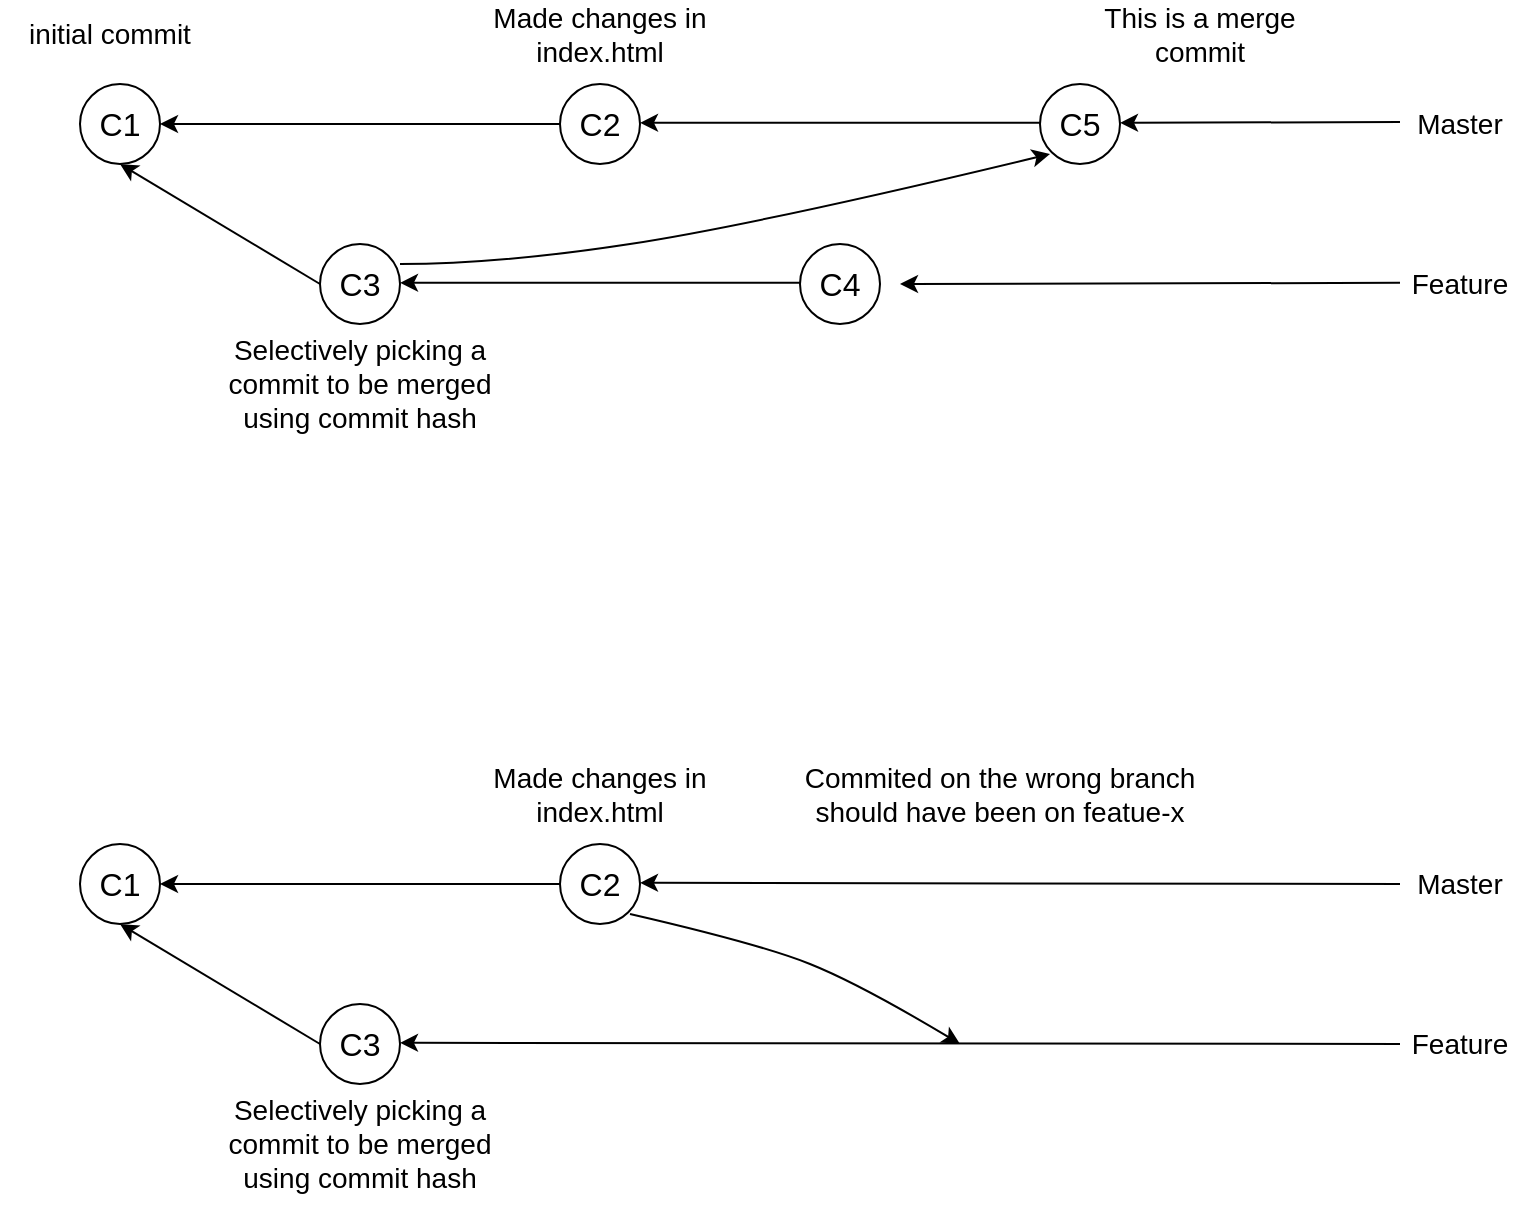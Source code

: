 <mxfile>
    <diagram id="JngGd3E10ZpYppkr5IZ-" name="Page-1">
        <mxGraphModel dx="808" dy="473" grid="1" gridSize="10" guides="1" tooltips="1" connect="1" arrows="1" fold="1" page="1" pageScale="1" pageWidth="850" pageHeight="1100" math="0" shadow="0">
            <root>
                <mxCell id="0"/>
                <mxCell id="1" parent="0"/>
                <mxCell id="2" value="" style="group" vertex="1" connectable="0" parent="1">
                    <mxGeometry x="40" y="160" width="760" height="220" as="geometry"/>
                </mxCell>
                <mxCell id="3" value="" style="ellipse;whiteSpace=wrap;html=1;aspect=fixed;" vertex="1" parent="2">
                    <mxGeometry x="40" y="40" width="40" height="40" as="geometry"/>
                </mxCell>
                <mxCell id="4" value="" style="ellipse;whiteSpace=wrap;html=1;aspect=fixed;" vertex="1" parent="2">
                    <mxGeometry x="400" y="120" width="40" height="40" as="geometry"/>
                </mxCell>
                <mxCell id="5" value="" style="ellipse;whiteSpace=wrap;html=1;aspect=fixed;" vertex="1" parent="2">
                    <mxGeometry x="160" y="120" width="40" height="40" as="geometry"/>
                </mxCell>
                <mxCell id="6" value="" style="ellipse;whiteSpace=wrap;html=1;aspect=fixed;" vertex="1" parent="2">
                    <mxGeometry x="520" y="40" width="40" height="40" as="geometry"/>
                </mxCell>
                <mxCell id="7" value="" style="ellipse;whiteSpace=wrap;html=1;aspect=fixed;" vertex="1" parent="2">
                    <mxGeometry x="280" y="40" width="40" height="40" as="geometry"/>
                </mxCell>
                <mxCell id="8" value="" style="endArrow=classic;html=1;exitX=0;exitY=0.5;exitDx=0;exitDy=0;entryX=1;entryY=0.5;entryDx=0;entryDy=0;" edge="1" parent="2" source="7" target="3">
                    <mxGeometry width="50" height="50" relative="1" as="geometry">
                        <mxPoint x="100" y="100" as="sourcePoint"/>
                        <mxPoint x="150" y="50" as="targetPoint"/>
                    </mxGeometry>
                </mxCell>
                <mxCell id="9" value="" style="endArrow=classic;html=1;exitX=0;exitY=0.5;exitDx=0;exitDy=0;entryX=1;entryY=0.5;entryDx=0;entryDy=0;" edge="1" parent="2">
                    <mxGeometry width="50" height="50" relative="1" as="geometry">
                        <mxPoint x="520" y="59.41" as="sourcePoint"/>
                        <mxPoint x="320" y="59.41" as="targetPoint"/>
                    </mxGeometry>
                </mxCell>
                <mxCell id="10" value="" style="endArrow=classic;html=1;exitX=0;exitY=0.5;exitDx=0;exitDy=0;entryX=1;entryY=0.5;entryDx=0;entryDy=0;" edge="1" parent="2">
                    <mxGeometry width="50" height="50" relative="1" as="geometry">
                        <mxPoint x="400" y="139.41" as="sourcePoint"/>
                        <mxPoint x="200" y="139.41" as="targetPoint"/>
                    </mxGeometry>
                </mxCell>
                <mxCell id="11" value="" style="endArrow=classic;html=1;exitX=0;exitY=0.5;exitDx=0;exitDy=0;entryX=1;entryY=0.5;entryDx=0;entryDy=0;" edge="1" parent="2" source="5">
                    <mxGeometry width="50" height="50" relative="1" as="geometry">
                        <mxPoint x="260" y="80" as="sourcePoint"/>
                        <mxPoint x="60" y="80" as="targetPoint"/>
                    </mxGeometry>
                </mxCell>
                <mxCell id="13" value="&lt;font size=&quot;3&quot;&gt;C1&lt;/font&gt;" style="text;html=1;strokeColor=none;fillColor=none;align=center;verticalAlign=middle;whiteSpace=wrap;rounded=0;" vertex="1" parent="2">
                    <mxGeometry x="30" y="45" width="60" height="30" as="geometry"/>
                </mxCell>
                <mxCell id="14" value="&lt;font size=&quot;3&quot;&gt;C5&lt;/font&gt;" style="text;html=1;strokeColor=none;fillColor=none;align=center;verticalAlign=middle;whiteSpace=wrap;rounded=0;" vertex="1" parent="2">
                    <mxGeometry x="510" y="45" width="60" height="30" as="geometry"/>
                </mxCell>
                <mxCell id="15" value="&lt;font size=&quot;3&quot;&gt;C4&lt;/font&gt;" style="text;html=1;strokeColor=none;fillColor=none;align=center;verticalAlign=middle;whiteSpace=wrap;rounded=0;" vertex="1" parent="2">
                    <mxGeometry x="390" y="125" width="60" height="30" as="geometry"/>
                </mxCell>
                <mxCell id="16" value="&lt;font size=&quot;3&quot;&gt;C3&lt;/font&gt;" style="text;html=1;strokeColor=none;fillColor=none;align=center;verticalAlign=middle;whiteSpace=wrap;rounded=0;" vertex="1" parent="2">
                    <mxGeometry x="150" y="125" width="60" height="30" as="geometry"/>
                </mxCell>
                <mxCell id="17" value="&lt;font size=&quot;3&quot;&gt;C2&lt;/font&gt;" style="text;html=1;strokeColor=none;fillColor=none;align=center;verticalAlign=middle;whiteSpace=wrap;rounded=0;" vertex="1" parent="2">
                    <mxGeometry x="270" y="45" width="60" height="30" as="geometry"/>
                </mxCell>
                <mxCell id="18" value="Master" style="text;html=1;strokeColor=none;fillColor=none;align=center;verticalAlign=middle;whiteSpace=wrap;rounded=0;fontSize=14;" vertex="1" parent="2">
                    <mxGeometry x="700" y="45" width="60" height="30" as="geometry"/>
                </mxCell>
                <mxCell id="19" value="" style="endArrow=classic;html=1;exitX=0;exitY=0.5;exitDx=0;exitDy=0;entryX=1;entryY=0.5;entryDx=0;entryDy=0;" edge="1" parent="2" target="15">
                    <mxGeometry width="50" height="50" relative="1" as="geometry">
                        <mxPoint x="700" y="139.41" as="sourcePoint"/>
                        <mxPoint x="500" y="139.41" as="targetPoint"/>
                    </mxGeometry>
                </mxCell>
                <mxCell id="20" value="" style="endArrow=classic;html=1;entryX=1;entryY=0.5;entryDx=0;entryDy=0;" edge="1" parent="2">
                    <mxGeometry width="50" height="50" relative="1" as="geometry">
                        <mxPoint x="700" y="59" as="sourcePoint"/>
                        <mxPoint x="560" y="59.41" as="targetPoint"/>
                    </mxGeometry>
                </mxCell>
                <mxCell id="21" value="Feature" style="text;html=1;strokeColor=none;fillColor=none;align=center;verticalAlign=middle;whiteSpace=wrap;rounded=0;fontSize=14;" vertex="1" parent="2">
                    <mxGeometry x="700" y="125" width="60" height="30" as="geometry"/>
                </mxCell>
                <mxCell id="23" value="Made changes in index.html" style="text;html=1;strokeColor=none;fillColor=none;align=center;verticalAlign=middle;whiteSpace=wrap;rounded=0;fontSize=14;" vertex="1" parent="2">
                    <mxGeometry x="245" width="110" height="30" as="geometry"/>
                </mxCell>
                <mxCell id="24" value="This is a merge commit" style="text;html=1;strokeColor=none;fillColor=none;align=center;verticalAlign=middle;whiteSpace=wrap;rounded=0;fontSize=14;" vertex="1" parent="2">
                    <mxGeometry x="550" width="100" height="30" as="geometry"/>
                </mxCell>
                <mxCell id="26" value="initial commit" style="text;html=1;strokeColor=none;fillColor=none;align=center;verticalAlign=middle;whiteSpace=wrap;rounded=0;fontSize=14;" vertex="1" parent="2">
                    <mxGeometry width="110" height="30" as="geometry"/>
                </mxCell>
                <mxCell id="27" value="" style="curved=1;endArrow=classic;html=1;entryX=0.25;entryY=1;entryDx=0;entryDy=0;" edge="1" parent="2" target="14">
                    <mxGeometry width="50" height="50" relative="1" as="geometry">
                        <mxPoint x="200" y="130" as="sourcePoint"/>
                        <mxPoint x="250" y="80" as="targetPoint"/>
                        <Array as="points">
                            <mxPoint x="250" y="130"/>
                            <mxPoint x="380" y="110"/>
                        </Array>
                    </mxGeometry>
                </mxCell>
                <mxCell id="28" value="&lt;font style=&quot;font-size: 14px;&quot;&gt;Selectively picking a commit to be merged using commit hash&lt;/font&gt;" style="text;html=1;strokeColor=none;fillColor=none;align=center;verticalAlign=middle;whiteSpace=wrap;rounded=0;" vertex="1" parent="2">
                    <mxGeometry x="100" y="160" width="160" height="60" as="geometry"/>
                </mxCell>
                <mxCell id="29" value="" style="ellipse;whiteSpace=wrap;html=1;aspect=fixed;" vertex="1" parent="1">
                    <mxGeometry x="80" y="580" width="40" height="40" as="geometry"/>
                </mxCell>
                <mxCell id="31" value="" style="ellipse;whiteSpace=wrap;html=1;aspect=fixed;" vertex="1" parent="1">
                    <mxGeometry x="200" y="660" width="40" height="40" as="geometry"/>
                </mxCell>
                <mxCell id="33" value="" style="ellipse;whiteSpace=wrap;html=1;aspect=fixed;" vertex="1" parent="1">
                    <mxGeometry x="320" y="580" width="40" height="40" as="geometry"/>
                </mxCell>
                <mxCell id="34" value="" style="endArrow=classic;html=1;exitX=0;exitY=0.5;exitDx=0;exitDy=0;entryX=1;entryY=0.5;entryDx=0;entryDy=0;" edge="1" source="33" target="29" parent="1">
                    <mxGeometry width="50" height="50" relative="1" as="geometry">
                        <mxPoint x="100" y="480" as="sourcePoint"/>
                        <mxPoint x="150" y="430" as="targetPoint"/>
                    </mxGeometry>
                </mxCell>
                <mxCell id="35" value="" style="endArrow=classic;html=1;exitX=0;exitY=0.5;exitDx=0;exitDy=0;entryX=1;entryY=0.5;entryDx=0;entryDy=0;" edge="1" parent="1" source="43">
                    <mxGeometry width="50" height="50" relative="1" as="geometry">
                        <mxPoint x="560" y="599.41" as="sourcePoint"/>
                        <mxPoint x="360" y="599.41" as="targetPoint"/>
                    </mxGeometry>
                </mxCell>
                <mxCell id="36" value="" style="endArrow=classic;html=1;exitX=0;exitY=0.5;exitDx=0;exitDy=0;entryX=1;entryY=0.5;entryDx=0;entryDy=0;" edge="1" parent="1" source="46">
                    <mxGeometry width="50" height="50" relative="1" as="geometry">
                        <mxPoint x="440" y="679.41" as="sourcePoint"/>
                        <mxPoint x="240" y="679.41" as="targetPoint"/>
                    </mxGeometry>
                </mxCell>
                <mxCell id="37" value="" style="endArrow=classic;html=1;exitX=0;exitY=0.5;exitDx=0;exitDy=0;entryX=1;entryY=0.5;entryDx=0;entryDy=0;" edge="1" source="31" parent="1">
                    <mxGeometry width="50" height="50" relative="1" as="geometry">
                        <mxPoint x="260" y="460" as="sourcePoint"/>
                        <mxPoint x="100" y="620" as="targetPoint"/>
                    </mxGeometry>
                </mxCell>
                <mxCell id="38" value="&lt;font size=&quot;3&quot;&gt;C1&lt;/font&gt;" style="text;html=1;strokeColor=none;fillColor=none;align=center;verticalAlign=middle;whiteSpace=wrap;rounded=0;" vertex="1" parent="1">
                    <mxGeometry x="70" y="585" width="60" height="30" as="geometry"/>
                </mxCell>
                <mxCell id="41" value="&lt;font size=&quot;3&quot;&gt;C3&lt;/font&gt;" style="text;html=1;strokeColor=none;fillColor=none;align=center;verticalAlign=middle;whiteSpace=wrap;rounded=0;" vertex="1" parent="1">
                    <mxGeometry x="190" y="665" width="60" height="30" as="geometry"/>
                </mxCell>
                <mxCell id="42" value="&lt;font size=&quot;3&quot;&gt;C2&lt;/font&gt;" style="text;html=1;strokeColor=none;fillColor=none;align=center;verticalAlign=middle;whiteSpace=wrap;rounded=0;" vertex="1" parent="1">
                    <mxGeometry x="310" y="585" width="60" height="30" as="geometry"/>
                </mxCell>
                <mxCell id="43" value="Master" style="text;html=1;strokeColor=none;fillColor=none;align=center;verticalAlign=middle;whiteSpace=wrap;rounded=0;fontSize=14;" vertex="1" parent="1">
                    <mxGeometry x="740" y="585" width="60" height="30" as="geometry"/>
                </mxCell>
                <mxCell id="46" value="Feature" style="text;html=1;strokeColor=none;fillColor=none;align=center;verticalAlign=middle;whiteSpace=wrap;rounded=0;fontSize=14;" vertex="1" parent="1">
                    <mxGeometry x="740" y="665" width="60" height="30" as="geometry"/>
                </mxCell>
                <mxCell id="47" value="Made changes in index.html" style="text;html=1;strokeColor=none;fillColor=none;align=center;verticalAlign=middle;whiteSpace=wrap;rounded=0;fontSize=14;" vertex="1" parent="1">
                    <mxGeometry x="285" y="540" width="110" height="30" as="geometry"/>
                </mxCell>
                <mxCell id="49" value="" style="curved=1;endArrow=classic;html=1;exitX=0.75;exitY=1;exitDx=0;exitDy=0;" edge="1" parent="1" source="42">
                    <mxGeometry width="50" height="50" relative="1" as="geometry">
                        <mxPoint x="240" y="670" as="sourcePoint"/>
                        <mxPoint x="520" y="680" as="targetPoint"/>
                        <Array as="points">
                            <mxPoint x="420" y="630"/>
                            <mxPoint x="470" y="650"/>
                        </Array>
                    </mxGeometry>
                </mxCell>
                <mxCell id="50" value="&lt;font style=&quot;font-size: 14px;&quot;&gt;Selectively picking a commit to be merged using commit hash&lt;/font&gt;" style="text;html=1;strokeColor=none;fillColor=none;align=center;verticalAlign=middle;whiteSpace=wrap;rounded=0;" vertex="1" parent="1">
                    <mxGeometry x="140" y="700" width="160" height="60" as="geometry"/>
                </mxCell>
                <mxCell id="51" value="Commited on the wrong branch should have been on featue-x" style="text;html=1;strokeColor=none;fillColor=none;align=center;verticalAlign=middle;whiteSpace=wrap;rounded=0;fontSize=14;" vertex="1" parent="1">
                    <mxGeometry x="440" y="540" width="200" height="30" as="geometry"/>
                </mxCell>
            </root>
        </mxGraphModel>
    </diagram>
</mxfile>